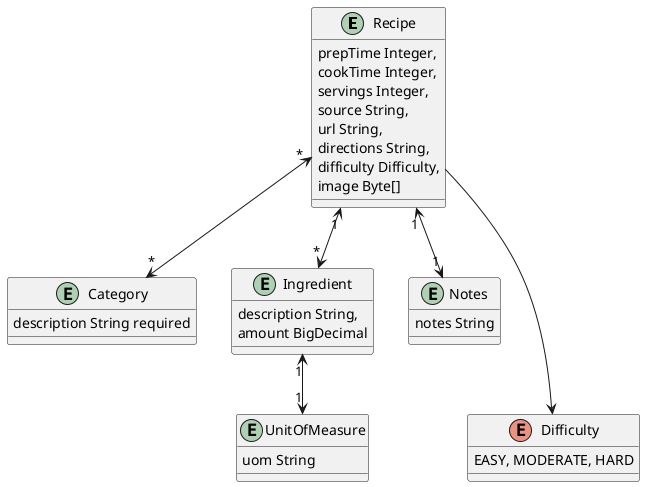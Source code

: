     @startuml
    entity Recipe {
        prepTime Integer,
        cookTime Integer,
        servings Integer,
        source String,
        url String,
        directions String,
        difficulty Difficulty,
        image Byte[]
    }

    entity Category {
      description String required
    }
    entity Ingredient {
      description String,
      amount BigDecimal
    }
    entity UnitOfMeasure {
      uom String
    }
    entity Notes {
      notes String
    }
    enum Difficulty {
      EASY, MODERATE, HARD
    }

    Recipe "1" <--> "1" Notes
    Recipe "1" <--> "*" Ingredient
    Recipe "*" <--> "*" Category
    Recipe ---> Difficulty
    Ingredient "1" <--> "1" UnitOfMeasure
    @enduml